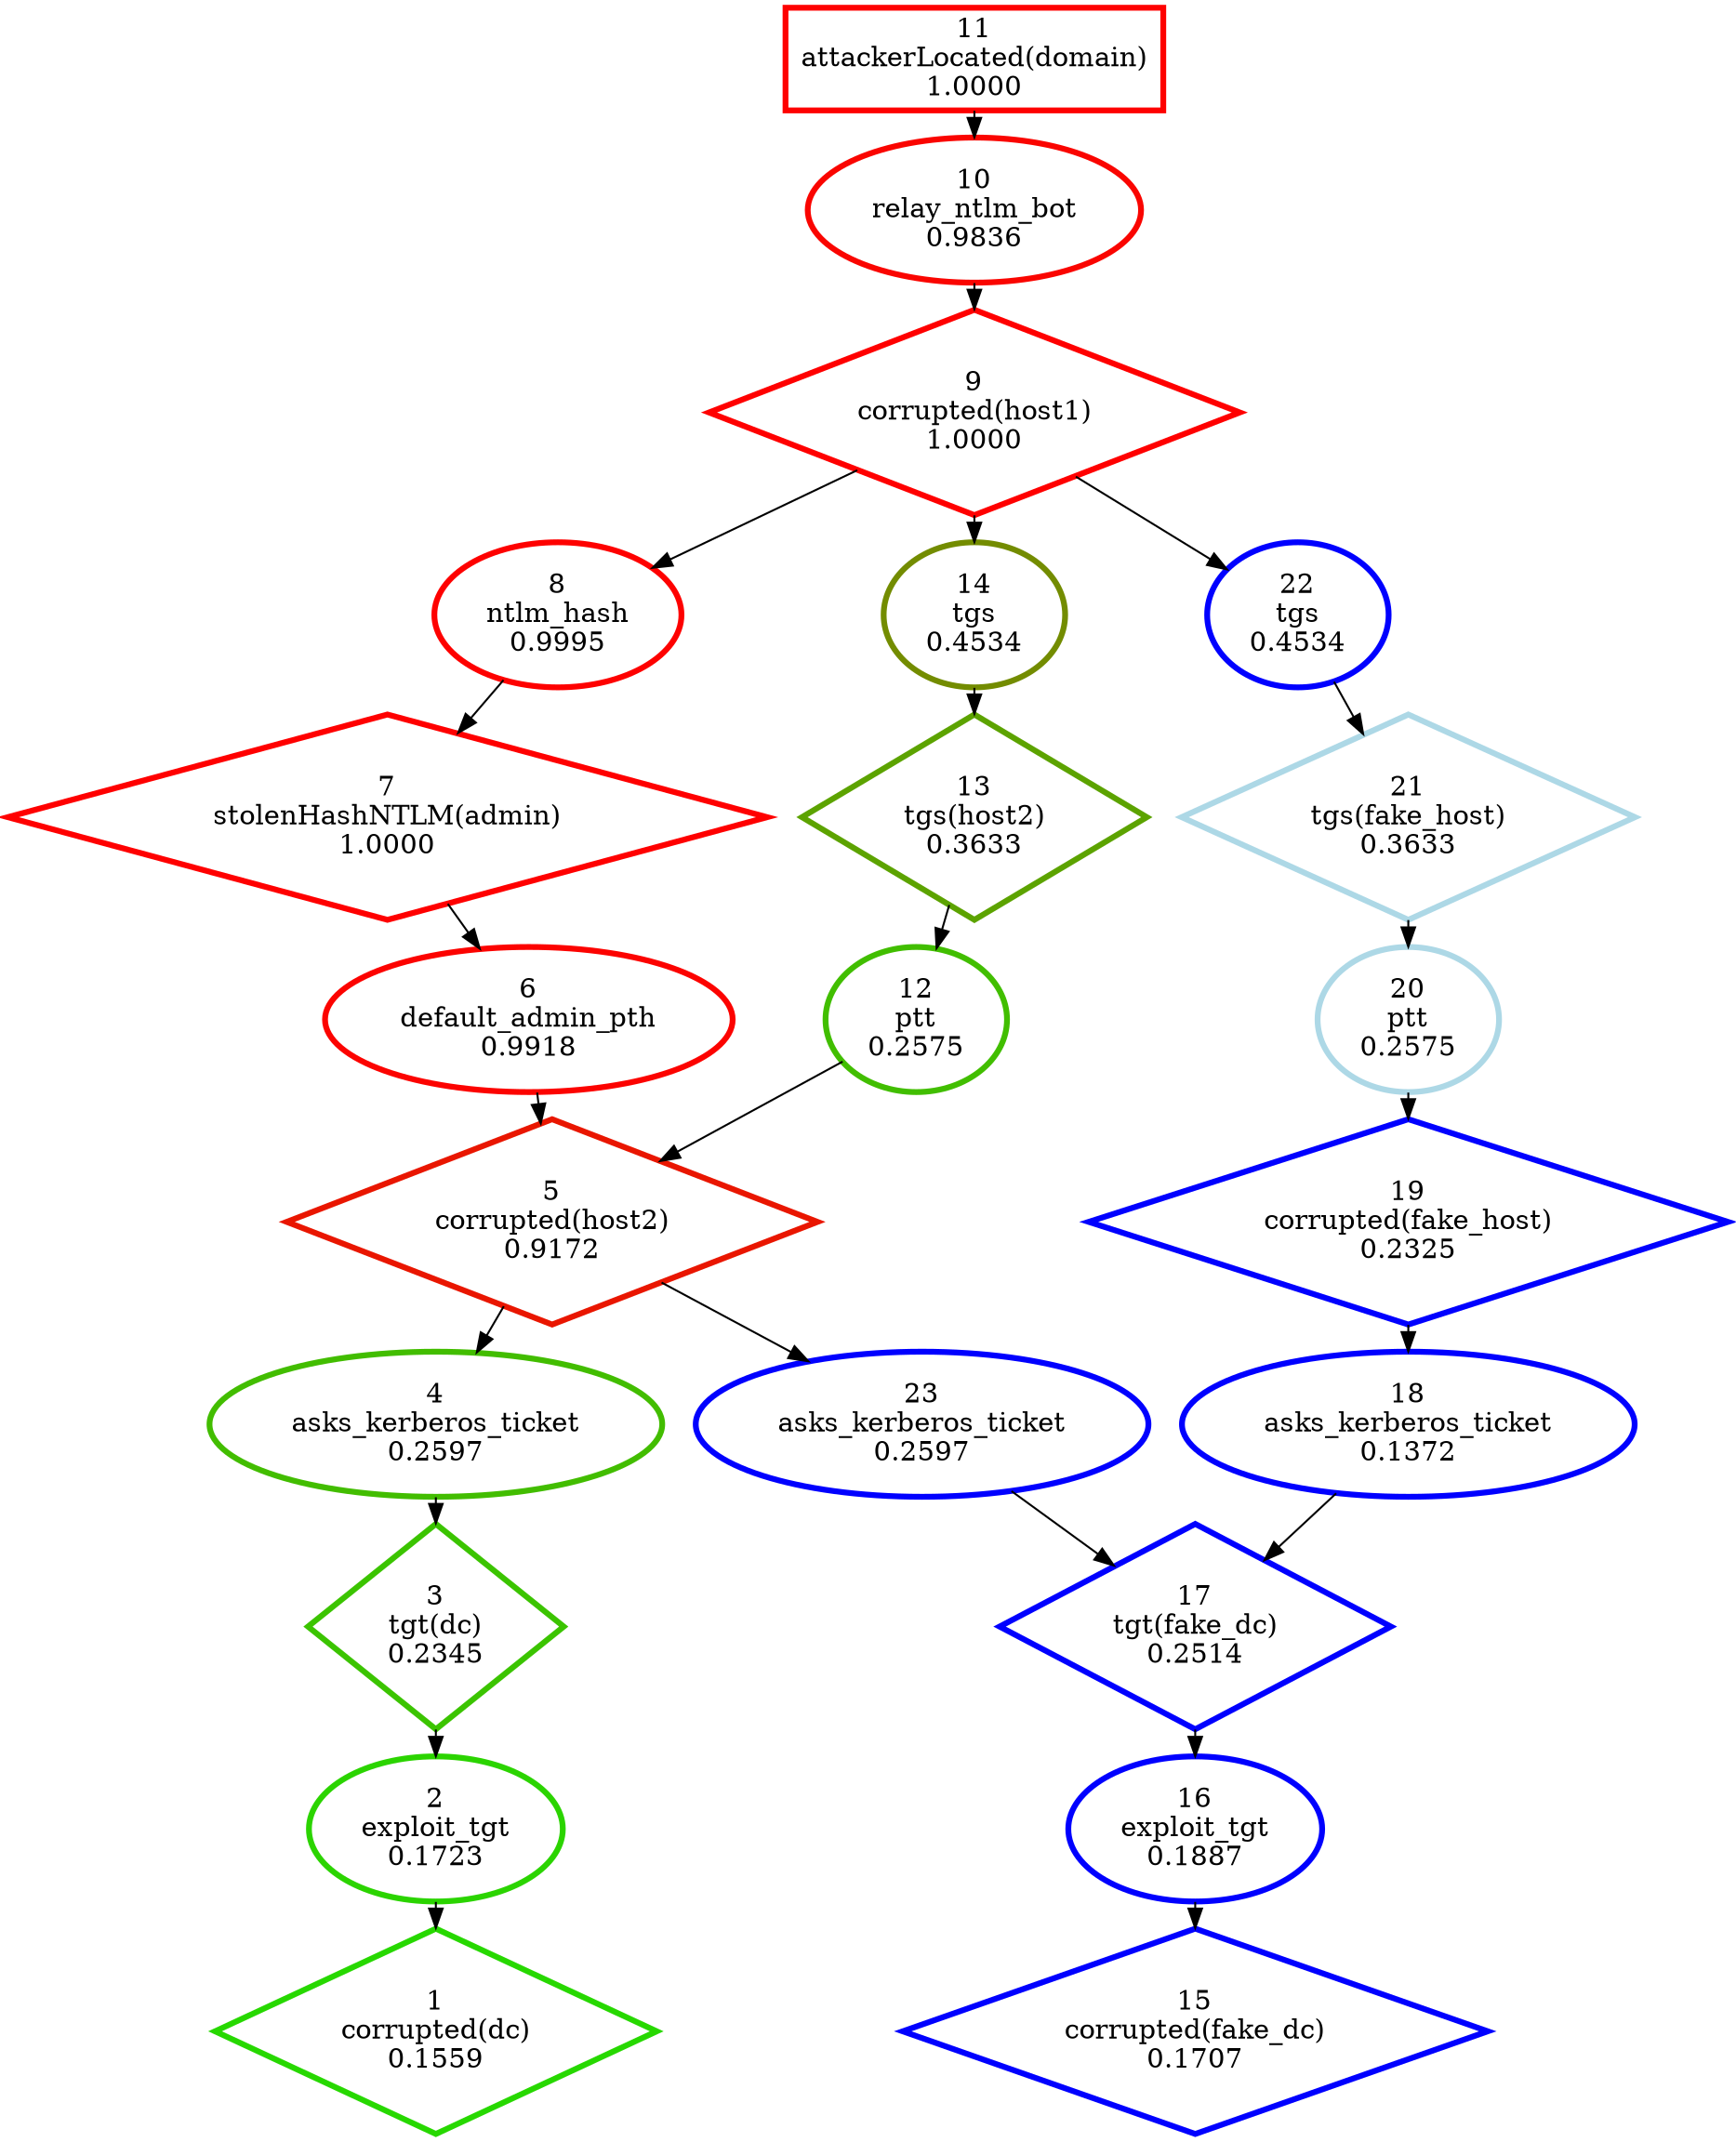 digraph G {
ranksep=0.2;
  "1" [label="1\ncorrupted(dc)\n0.1559", color="#27D800", penwidth=3, shape="diamond"];
  "2" [label="2\nexploit_tgt\n0.1723", color="#2BD400", penwidth=3, shape="ellipse"];
  "3" [label="3\ntgt(dc)\n0.2345", color="#3BC400", penwidth=3, shape="diamond"];
  "4" [label="4\nasks_kerberos_ticket\n0.2597", color="#42BD00", penwidth=3, shape="ellipse"];
  "5" [label="5\ncorrupted(host2)\n0.9172", color="#E91600", penwidth=3, shape="diamond"];
  "6" [label="6\ndefault_admin_pth\n0.9918", color="#FC0300", penwidth=3, shape="ellipse"];
  "7" [label="7\nstolenHashNTLM(admin)\n1.0000", color="#FF0000", penwidth=3, shape="diamond"];
  "8" [label="8\nntlm_hash\n0.9995", color="#FE0100", penwidth=3, shape="ellipse"];
  "9" [label="9\ncorrupted(host1)\n1.0000", color="#FF0000", penwidth=3, shape="diamond"];
  "10" [label="10\nrelay_ntlm_bot\n0.9836", color="#FA0500", penwidth=3, shape="ellipse"];
  "11" [label="11\nattackerLocated(domain)\n1.0000", color="#FE0100", penwidth=3, shape="box"];
  "12" [label="12\nptt\n0.2575", color="#41BE00", penwidth=3, shape="ellipse"];
  "13" [label="13\ntgs(host2)\n0.3633", color="#5CA300", penwidth=3, shape="diamond"];
  "14" [label="14\ntgs\n0.4534", color="#738C00", penwidth=3, shape="ellipse"];
  "15" [label="15\ncorrupted(fake_dc)\n0.1707", color="blue", penwidth=3, shape="diamond"];
  "16" [label="16\nexploit_tgt\n0.1887", color="blue", penwidth=3, shape="ellipse"];
  "17" [label="17\ntgt(fake_dc)\n0.2514", color="blue", penwidth=3, shape="diamond"];
  "18" [label="18\nasks_kerberos_ticket\n0.1372", color="blue", penwidth=3, shape="ellipse"];
  "19" [label="19\ncorrupted(fake_host)\n0.2325", color="blue", penwidth=3, shape="diamond"];
  "20" [label="20\nptt\n0.2575", color="lightblue", penwidth=3, shape="ellipse"];
  "21" [label="21\ntgs(fake_host)\n0.3633", color="lightblue", penwidth=3, shape="diamond"];
  "22" [label="22\ntgs\n0.4534", color="blue", penwidth=3, shape="ellipse"];
  "23" [label="23\nasks_kerberos_ticket\n0.2597", color="blue", penwidth=3, shape="ellipse"];
  "11" -> "10";
  "10" -> "9";
  "9" -> "8";
  "9" -> "14";
  "9" -> "22";
  "8" -> "7";
  "7" -> "6";
  "6" -> "5";
  "5" -> "4";
  "5" -> "23";
  "14" -> "13";
  "13" -> "12";
  "12" -> "5";
  "4" -> "3";
  "3" -> "2";
  "2" -> "1";
  "22" -> "21";
  "21" -> "20";
  "20" -> "19";
  "19" -> "18";
  "18" -> "17";
  "17" -> "16";
  "23" -> "17";
  "16" -> "15";
}